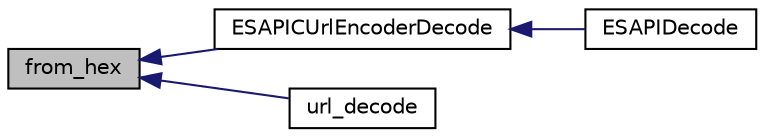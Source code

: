 digraph G
{
  edge [fontname="Helvetica",fontsize="10",labelfontname="Helvetica",labelfontsize="10"];
  node [fontname="Helvetica",fontsize="10",shape=record];
  rankdir=LR;
  Node1 [label="from_hex",height=0.2,width=0.4,color="black", fillcolor="grey75", style="filled" fontcolor="black"];
  Node1 -> Node2 [dir=back,color="midnightblue",fontsize="10",style="solid"];
  Node2 [label="ESAPICUrlEncoderDecode",height=0.2,width=0.4,color="black", fillcolor="white", style="filled",URL="$_e_s_a_p_i_c_url_encoder_8h.html#ae873a9107bec72e66b546950c5e83e38",tooltip="Returns a url-decoded version of the given string."];
  Node2 -> Node3 [dir=back,color="midnightblue",fontsize="10",style="solid"];
  Node3 [label="ESAPIDecode",height=0.2,width=0.4,color="black", fillcolor="white", style="filled",URL="$_e_s_a_p_i_c_encoder_8h.html#a6c2931ce40e18b2a2244c441bc9bbd9b",tooltip="This function is used to decode the given string and return the resultant decoded string..."];
  Node1 -> Node4 [dir=back,color="midnightblue",fontsize="10",style="solid"];
  Node4 [label="url_decode",height=0.2,width=0.4,color="black", fillcolor="white", style="filled",URL="$url_encoder_8c.html#aea3ffe702ce39d26857607be86e6ca83"];
}
